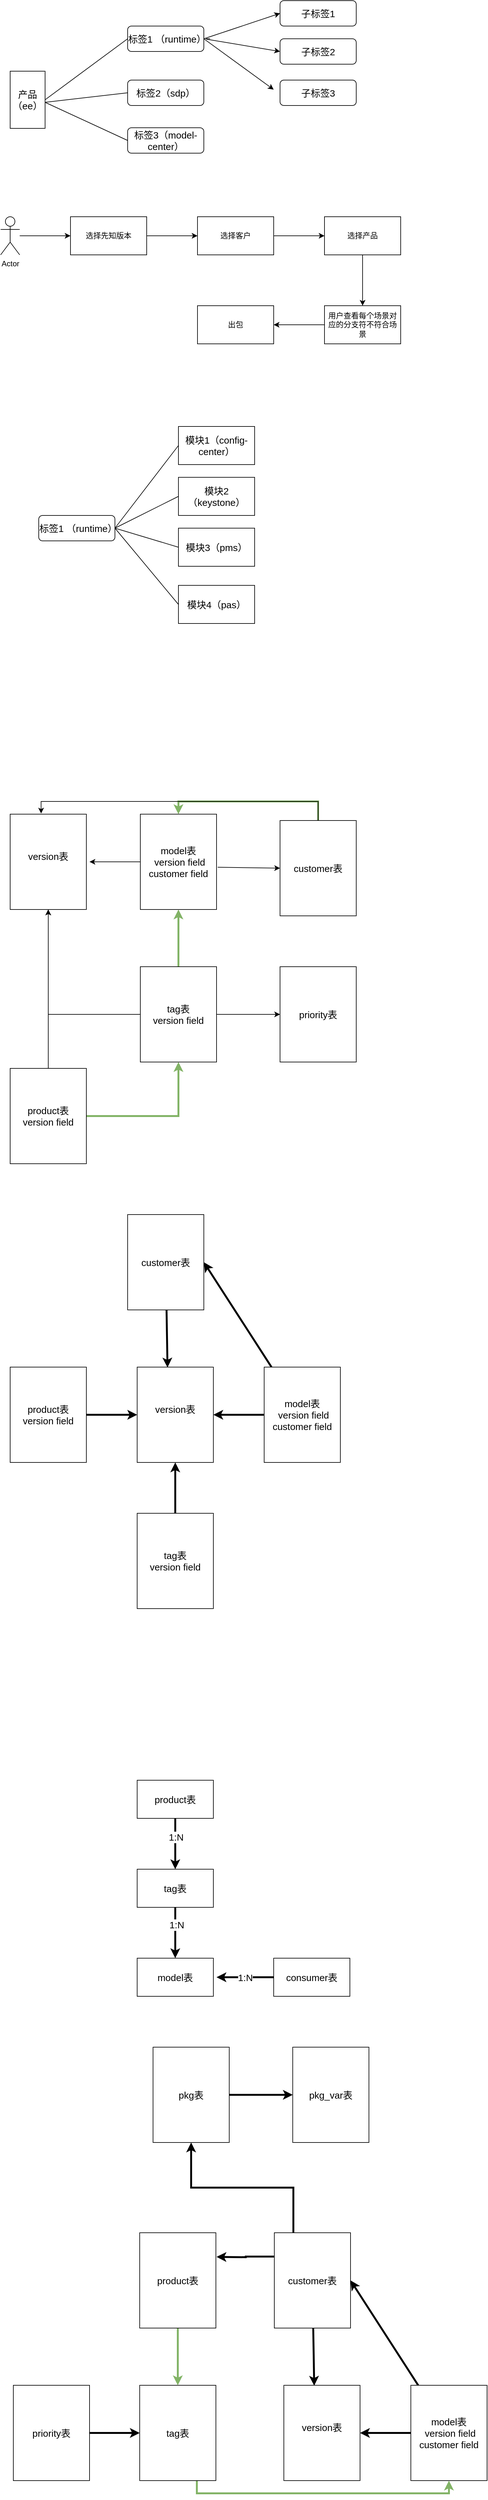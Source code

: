 <mxfile version="12.1.9" type="github" pages="1">
  <diagram id="HYDxC4IRF1-QbCd2Omzz" name="Page-1">
    <mxGraphModel dx="1639" dy="902" grid="1" gridSize="10" guides="1" tooltips="1" connect="1" arrows="1" fold="1" page="1" pageScale="1" pageWidth="827" pageHeight="1169" math="0" shadow="0">
      <root>
        <mxCell id="0"/>
        <mxCell id="1" parent="0"/>
        <mxCell id="9Z2hVscFaG5uiC6A5sd_-3" value="" style="edgeStyle=orthogonalEdgeStyle;rounded=0;orthogonalLoop=1;jettySize=auto;html=1;" parent="1" source="9Z2hVscFaG5uiC6A5sd_-1" edge="1">
          <mxGeometry relative="1" as="geometry">
            <mxPoint x="160" y="380" as="targetPoint"/>
          </mxGeometry>
        </mxCell>
        <mxCell id="9Z2hVscFaG5uiC6A5sd_-1" value="Actor" style="shape=umlActor;verticalLabelPosition=bottom;labelBackgroundColor=#ffffff;verticalAlign=top;html=1;outlineConnect=0;" parent="1" vertex="1">
          <mxGeometry x="50" y="350" width="30" height="60" as="geometry"/>
        </mxCell>
        <mxCell id="9Z2hVscFaG5uiC6A5sd_-6" value="" style="edgeStyle=orthogonalEdgeStyle;rounded=0;orthogonalLoop=1;jettySize=auto;html=1;" parent="1" source="9Z2hVscFaG5uiC6A5sd_-4" target="9Z2hVscFaG5uiC6A5sd_-5" edge="1">
          <mxGeometry relative="1" as="geometry"/>
        </mxCell>
        <mxCell id="9Z2hVscFaG5uiC6A5sd_-4" value="选择先知版本" style="rounded=0;whiteSpace=wrap;html=1;" parent="1" vertex="1">
          <mxGeometry x="160" y="350" width="120" height="60" as="geometry"/>
        </mxCell>
        <mxCell id="9Z2hVscFaG5uiC6A5sd_-8" value="" style="edgeStyle=orthogonalEdgeStyle;rounded=0;orthogonalLoop=1;jettySize=auto;html=1;" parent="1" source="9Z2hVscFaG5uiC6A5sd_-5" target="9Z2hVscFaG5uiC6A5sd_-7" edge="1">
          <mxGeometry relative="1" as="geometry"/>
        </mxCell>
        <mxCell id="9Z2hVscFaG5uiC6A5sd_-5" value="选择客户" style="rounded=0;whiteSpace=wrap;html=1;" parent="1" vertex="1">
          <mxGeometry x="360" y="350" width="120" height="60" as="geometry"/>
        </mxCell>
        <mxCell id="9Z2hVscFaG5uiC6A5sd_-10" value="" style="edgeStyle=orthogonalEdgeStyle;rounded=0;orthogonalLoop=1;jettySize=auto;html=1;" parent="1" source="9Z2hVscFaG5uiC6A5sd_-7" target="9Z2hVscFaG5uiC6A5sd_-9" edge="1">
          <mxGeometry relative="1" as="geometry"/>
        </mxCell>
        <mxCell id="9Z2hVscFaG5uiC6A5sd_-7" value="选择产品" style="rounded=0;whiteSpace=wrap;html=1;" parent="1" vertex="1">
          <mxGeometry x="560" y="350" width="120" height="60" as="geometry"/>
        </mxCell>
        <mxCell id="9Z2hVscFaG5uiC6A5sd_-12" value="" style="edgeStyle=orthogonalEdgeStyle;rounded=0;orthogonalLoop=1;jettySize=auto;html=1;" parent="1" source="9Z2hVscFaG5uiC6A5sd_-9" target="9Z2hVscFaG5uiC6A5sd_-11" edge="1">
          <mxGeometry relative="1" as="geometry"/>
        </mxCell>
        <mxCell id="9Z2hVscFaG5uiC6A5sd_-9" value="用户查看每个场景对应的分支符不符合场景" style="rounded=0;whiteSpace=wrap;html=1;" parent="1" vertex="1">
          <mxGeometry x="560" y="490" width="120" height="60" as="geometry"/>
        </mxCell>
        <mxCell id="9Z2hVscFaG5uiC6A5sd_-11" value="出包" style="rounded=0;whiteSpace=wrap;html=1;" parent="1" vertex="1">
          <mxGeometry x="360" y="490" width="120" height="60" as="geometry"/>
        </mxCell>
        <mxCell id="9Z2hVscFaG5uiC6A5sd_-13" value="产品（ee）" style="rounded=0;whiteSpace=wrap;html=1;fontSize=15;" parent="1" vertex="1">
          <mxGeometry x="65" y="121" width="55" height="90" as="geometry"/>
        </mxCell>
        <mxCell id="9Z2hVscFaG5uiC6A5sd_-14" value="标签1 （runtime）" style="rounded=1;whiteSpace=wrap;html=1;fontSize=15;align=center;" parent="1" vertex="1">
          <mxGeometry x="250" y="50" width="120" height="40" as="geometry"/>
        </mxCell>
        <mxCell id="9Z2hVscFaG5uiC6A5sd_-15" value="标签2（sdp）" style="rounded=1;whiteSpace=wrap;html=1;fontSize=15;" parent="1" vertex="1">
          <mxGeometry x="250" y="135" width="120" height="40" as="geometry"/>
        </mxCell>
        <mxCell id="9Z2hVscFaG5uiC6A5sd_-16" value="标签3（model-center）" style="rounded=1;whiteSpace=wrap;html=1;fontSize=15;" parent="1" vertex="1">
          <mxGeometry x="250" y="210" width="120" height="40" as="geometry"/>
        </mxCell>
        <mxCell id="9Z2hVscFaG5uiC6A5sd_-17" value="" style="endArrow=none;html=1;fontSize=15;exitX=1;exitY=0.5;exitDx=0;exitDy=0;entryX=0;entryY=0.5;entryDx=0;entryDy=0;" parent="1" source="9Z2hVscFaG5uiC6A5sd_-13" target="9Z2hVscFaG5uiC6A5sd_-14" edge="1">
          <mxGeometry width="50" height="50" relative="1" as="geometry">
            <mxPoint x="50" y="620" as="sourcePoint"/>
            <mxPoint x="100" y="570" as="targetPoint"/>
          </mxGeometry>
        </mxCell>
        <mxCell id="9Z2hVscFaG5uiC6A5sd_-18" value="" style="endArrow=none;html=1;fontSize=15;entryX=0;entryY=0.5;entryDx=0;entryDy=0;" parent="1" target="9Z2hVscFaG5uiC6A5sd_-15" edge="1">
          <mxGeometry width="50" height="50" relative="1" as="geometry">
            <mxPoint x="120" y="170" as="sourcePoint"/>
            <mxPoint x="260" y="80" as="targetPoint"/>
          </mxGeometry>
        </mxCell>
        <mxCell id="9Z2hVscFaG5uiC6A5sd_-19" value="" style="endArrow=none;html=1;fontSize=15;entryX=0;entryY=0.5;entryDx=0;entryDy=0;" parent="1" target="9Z2hVscFaG5uiC6A5sd_-16" edge="1">
          <mxGeometry width="50" height="50" relative="1" as="geometry">
            <mxPoint x="120" y="170" as="sourcePoint"/>
            <mxPoint x="270" y="90" as="targetPoint"/>
          </mxGeometry>
        </mxCell>
        <mxCell id="9Z2hVscFaG5uiC6A5sd_-21" value="标签1 （runtime）" style="rounded=1;whiteSpace=wrap;html=1;fontSize=15;align=center;" parent="1" vertex="1">
          <mxGeometry x="110" y="820" width="120" height="40" as="geometry"/>
        </mxCell>
        <mxCell id="9Z2hVscFaG5uiC6A5sd_-29" value="模块2 （keystone）" style="rounded=0;whiteSpace=wrap;html=1;fontSize=15;align=center;" parent="1" vertex="1">
          <mxGeometry x="330" y="760" width="120" height="60" as="geometry"/>
        </mxCell>
        <mxCell id="9Z2hVscFaG5uiC6A5sd_-30" value="模块3（pms）" style="rounded=0;whiteSpace=wrap;html=1;fontSize=15;align=center;" parent="1" vertex="1">
          <mxGeometry x="330" y="840" width="120" height="60" as="geometry"/>
        </mxCell>
        <mxCell id="9Z2hVscFaG5uiC6A5sd_-31" value="模块4（pas）" style="rounded=0;whiteSpace=wrap;html=1;fontSize=15;align=center;" parent="1" vertex="1">
          <mxGeometry x="330" y="930" width="120" height="60" as="geometry"/>
        </mxCell>
        <mxCell id="9Z2hVscFaG5uiC6A5sd_-32" value="模块1（config-center）" style="rounded=0;whiteSpace=wrap;html=1;fontSize=15;align=center;" parent="1" vertex="1">
          <mxGeometry x="330" y="680" width="120" height="60" as="geometry"/>
        </mxCell>
        <mxCell id="9Z2hVscFaG5uiC6A5sd_-33" value="" style="endArrow=none;html=1;fontSize=15;exitX=1;exitY=0.5;exitDx=0;exitDy=0;entryX=0;entryY=0.5;entryDx=0;entryDy=0;" parent="1" source="9Z2hVscFaG5uiC6A5sd_-21" target="9Z2hVscFaG5uiC6A5sd_-31" edge="1">
          <mxGeometry width="50" height="50" relative="1" as="geometry">
            <mxPoint x="230" y="920" as="sourcePoint"/>
            <mxPoint x="280" y="870" as="targetPoint"/>
          </mxGeometry>
        </mxCell>
        <mxCell id="9Z2hVscFaG5uiC6A5sd_-34" value="" style="endArrow=none;html=1;fontSize=15;entryX=0;entryY=0.5;entryDx=0;entryDy=0;" parent="1" target="9Z2hVscFaG5uiC6A5sd_-30" edge="1">
          <mxGeometry width="50" height="50" relative="1" as="geometry">
            <mxPoint x="230" y="840" as="sourcePoint"/>
            <mxPoint x="340" y="970" as="targetPoint"/>
          </mxGeometry>
        </mxCell>
        <mxCell id="9Z2hVscFaG5uiC6A5sd_-35" value="" style="endArrow=none;html=1;fontSize=15;entryX=0;entryY=0.5;entryDx=0;entryDy=0;" parent="1" target="9Z2hVscFaG5uiC6A5sd_-29" edge="1">
          <mxGeometry width="50" height="50" relative="1" as="geometry">
            <mxPoint x="230" y="840" as="sourcePoint"/>
            <mxPoint x="340" y="880" as="targetPoint"/>
          </mxGeometry>
        </mxCell>
        <mxCell id="9Z2hVscFaG5uiC6A5sd_-36" value="" style="endArrow=none;html=1;fontSize=15;entryX=0;entryY=0.5;entryDx=0;entryDy=0;" parent="1" target="9Z2hVscFaG5uiC6A5sd_-32" edge="1">
          <mxGeometry width="50" height="50" relative="1" as="geometry">
            <mxPoint x="230" y="840" as="sourcePoint"/>
            <mxPoint x="340" y="800" as="targetPoint"/>
          </mxGeometry>
        </mxCell>
        <mxCell id="9Z2hVscFaG5uiC6A5sd_-47" style="edgeStyle=orthogonalEdgeStyle;rounded=0;orthogonalLoop=1;jettySize=auto;html=1;fontSize=15;" parent="1" source="9Z2hVscFaG5uiC6A5sd_-37" edge="1">
          <mxGeometry relative="1" as="geometry">
            <mxPoint x="190" y="1365" as="targetPoint"/>
          </mxGeometry>
        </mxCell>
        <mxCell id="9Z2hVscFaG5uiC6A5sd_-37" value="model表&lt;br&gt;&amp;nbsp;version field&lt;br&gt;customer field&lt;br&gt;" style="rounded=0;whiteSpace=wrap;html=1;fontSize=15;align=center;" parent="1" vertex="1">
          <mxGeometry x="270" y="1290" width="120" height="150" as="geometry"/>
        </mxCell>
        <mxCell id="9Z2hVscFaG5uiC6A5sd_-39" value="version表&lt;br&gt;&lt;br&gt;" style="rounded=0;whiteSpace=wrap;html=1;fontSize=15;align=center;" parent="1" vertex="1">
          <mxGeometry x="65" y="1290" width="120" height="150" as="geometry"/>
        </mxCell>
        <mxCell id="9Z2hVscFaG5uiC6A5sd_-56" style="edgeStyle=orthogonalEdgeStyle;rounded=0;orthogonalLoop=1;jettySize=auto;html=1;exitX=0.5;exitY=0;exitDx=0;exitDy=0;entryX=0.5;entryY=0;entryDx=0;entryDy=0;fontSize=15;fillColor=#d5e8d4;strokeColor=#82b366;strokeWidth=3;" parent="1" source="9Z2hVscFaG5uiC6A5sd_-41" target="9Z2hVscFaG5uiC6A5sd_-37" edge="1">
          <mxGeometry relative="1" as="geometry"/>
        </mxCell>
        <mxCell id="9Z2hVscFaG5uiC6A5sd_-60" style="edgeStyle=orthogonalEdgeStyle;rounded=0;orthogonalLoop=1;jettySize=auto;html=1;exitX=0.5;exitY=0;exitDx=0;exitDy=0;entryX=0.406;entryY=-0.007;entryDx=0;entryDy=0;entryPerimeter=0;fontSize=15;" parent="1" source="9Z2hVscFaG5uiC6A5sd_-41" target="9Z2hVscFaG5uiC6A5sd_-39" edge="1">
          <mxGeometry relative="1" as="geometry"/>
        </mxCell>
        <mxCell id="9Z2hVscFaG5uiC6A5sd_-41" value="customer表&lt;br&gt;" style="rounded=0;whiteSpace=wrap;html=1;fontSize=15;align=center;" parent="1" vertex="1">
          <mxGeometry x="490" y="1300" width="120" height="150" as="geometry"/>
        </mxCell>
        <mxCell id="9Z2hVscFaG5uiC6A5sd_-42" value="" style="endArrow=classic;html=1;fontSize=15;entryX=0;entryY=0.5;entryDx=0;entryDy=0;exitX=1.016;exitY=0.557;exitDx=0;exitDy=0;exitPerimeter=0;" parent="1" source="9Z2hVscFaG5uiC6A5sd_-37" target="9Z2hVscFaG5uiC6A5sd_-41" edge="1">
          <mxGeometry width="50" height="50" relative="1" as="geometry">
            <mxPoint x="390" y="1410" as="sourcePoint"/>
            <mxPoint x="440" y="1360" as="targetPoint"/>
          </mxGeometry>
        </mxCell>
        <mxCell id="9Z2hVscFaG5uiC6A5sd_-48" style="edgeStyle=orthogonalEdgeStyle;rounded=0;orthogonalLoop=1;jettySize=auto;html=1;exitX=0;exitY=0.5;exitDx=0;exitDy=0;entryX=0.5;entryY=1;entryDx=0;entryDy=0;fontSize=15;" parent="1" source="9Z2hVscFaG5uiC6A5sd_-46" target="9Z2hVscFaG5uiC6A5sd_-39" edge="1">
          <mxGeometry relative="1" as="geometry"/>
        </mxCell>
        <mxCell id="9Z2hVscFaG5uiC6A5sd_-55" value="" style="edgeStyle=orthogonalEdgeStyle;rounded=0;orthogonalLoop=1;jettySize=auto;html=1;fontSize=15;entryX=0.5;entryY=1;entryDx=0;entryDy=0;fillColor=#d5e8d4;strokeColor=#82b366;strokeWidth=3;" parent="1" source="9Z2hVscFaG5uiC6A5sd_-46" target="9Z2hVscFaG5uiC6A5sd_-37" edge="1">
          <mxGeometry relative="1" as="geometry">
            <mxPoint x="330" y="1450" as="targetPoint"/>
          </mxGeometry>
        </mxCell>
        <mxCell id="UBwXFy5JP3hV3EEu5Nr8-9" style="edgeStyle=orthogonalEdgeStyle;rounded=0;orthogonalLoop=1;jettySize=auto;html=1;exitX=1;exitY=0.5;exitDx=0;exitDy=0;entryX=0;entryY=0.5;entryDx=0;entryDy=0;" edge="1" parent="1" source="9Z2hVscFaG5uiC6A5sd_-46" target="UBwXFy5JP3hV3EEu5Nr8-8">
          <mxGeometry relative="1" as="geometry"/>
        </mxCell>
        <mxCell id="9Z2hVscFaG5uiC6A5sd_-46" value="tag表&lt;br&gt;version field" style="rounded=0;whiteSpace=wrap;html=1;fontSize=15;align=center;" parent="1" vertex="1">
          <mxGeometry x="270" y="1530" width="120" height="150" as="geometry"/>
        </mxCell>
        <mxCell id="9Z2hVscFaG5uiC6A5sd_-52" style="edgeStyle=orthogonalEdgeStyle;rounded=0;orthogonalLoop=1;jettySize=auto;html=1;entryX=0.5;entryY=1;entryDx=0;entryDy=0;fontSize=15;" parent="1" source="9Z2hVscFaG5uiC6A5sd_-49" target="9Z2hVscFaG5uiC6A5sd_-39" edge="1">
          <mxGeometry relative="1" as="geometry"/>
        </mxCell>
        <mxCell id="9Z2hVscFaG5uiC6A5sd_-53" style="edgeStyle=orthogonalEdgeStyle;rounded=0;orthogonalLoop=1;jettySize=auto;html=1;exitX=1;exitY=0.5;exitDx=0;exitDy=0;fontSize=15;fillColor=#d5e8d4;strokeColor=#82b366;strokeWidth=3;" parent="1" source="9Z2hVscFaG5uiC6A5sd_-49" target="9Z2hVscFaG5uiC6A5sd_-46" edge="1">
          <mxGeometry relative="1" as="geometry"/>
        </mxCell>
        <mxCell id="9Z2hVscFaG5uiC6A5sd_-49" value="product表&lt;br&gt;version field" style="rounded=0;whiteSpace=wrap;html=1;fontSize=15;align=center;" parent="1" vertex="1">
          <mxGeometry x="65" y="1690" width="120" height="150" as="geometry"/>
        </mxCell>
        <mxCell id="9Z2hVscFaG5uiC6A5sd_-77" style="edgeStyle=none;rounded=0;orthogonalLoop=1;jettySize=auto;html=1;entryX=1;entryY=0.5;entryDx=0;entryDy=0;strokeWidth=3;fontSize=15;" parent="1" source="9Z2hVscFaG5uiC6A5sd_-64" target="9Z2hVscFaG5uiC6A5sd_-68" edge="1">
          <mxGeometry relative="1" as="geometry"/>
        </mxCell>
        <mxCell id="9Z2hVscFaG5uiC6A5sd_-79" value="" style="edgeStyle=none;rounded=0;orthogonalLoop=1;jettySize=auto;html=1;strokeWidth=3;fontSize=15;" parent="1" source="9Z2hVscFaG5uiC6A5sd_-64" edge="1">
          <mxGeometry relative="1" as="geometry">
            <mxPoint x="385" y="2235" as="targetPoint"/>
          </mxGeometry>
        </mxCell>
        <mxCell id="9Z2hVscFaG5uiC6A5sd_-64" value="model表&lt;br&gt;&amp;nbsp;version field&lt;br&gt;customer field&lt;br&gt;" style="rounded=0;whiteSpace=wrap;html=1;fontSize=15;align=center;" parent="1" vertex="1">
          <mxGeometry x="465" y="2160" width="120" height="150" as="geometry"/>
        </mxCell>
        <mxCell id="9Z2hVscFaG5uiC6A5sd_-76" style="edgeStyle=none;rounded=0;orthogonalLoop=1;jettySize=auto;html=1;entryX=0.44;entryY=0.004;entryDx=0;entryDy=0;entryPerimeter=0;strokeWidth=3;fontSize=15;" parent="1" source="9Z2hVscFaG5uiC6A5sd_-68" edge="1">
          <mxGeometry relative="1" as="geometry">
            <mxPoint x="312.8" y="2160.6" as="targetPoint"/>
          </mxGeometry>
        </mxCell>
        <mxCell id="9Z2hVscFaG5uiC6A5sd_-68" value="customer表&lt;br&gt;" style="rounded=0;whiteSpace=wrap;html=1;fontSize=15;align=center;" parent="1" vertex="1">
          <mxGeometry x="250" y="1920" width="120" height="150" as="geometry"/>
        </mxCell>
        <mxCell id="9Z2hVscFaG5uiC6A5sd_-82" value="" style="edgeStyle=none;rounded=0;orthogonalLoop=1;jettySize=auto;html=1;strokeWidth=3;fontSize=15;entryX=0.5;entryY=1;entryDx=0;entryDy=0;" parent="1" source="9Z2hVscFaG5uiC6A5sd_-72" edge="1">
          <mxGeometry relative="1" as="geometry">
            <mxPoint x="325" y="2310" as="targetPoint"/>
          </mxGeometry>
        </mxCell>
        <mxCell id="9Z2hVscFaG5uiC6A5sd_-72" value="tag表&lt;br&gt;version field" style="rounded=0;whiteSpace=wrap;html=1;fontSize=15;align=center;" parent="1" vertex="1">
          <mxGeometry x="265" y="2390" width="120" height="150" as="geometry"/>
        </mxCell>
        <mxCell id="9Z2hVscFaG5uiC6A5sd_-80" value="" style="edgeStyle=none;rounded=0;orthogonalLoop=1;jettySize=auto;html=1;strokeWidth=3;fontSize=15;" parent="1" source="9Z2hVscFaG5uiC6A5sd_-75" edge="1">
          <mxGeometry relative="1" as="geometry">
            <mxPoint x="265" y="2235" as="targetPoint"/>
          </mxGeometry>
        </mxCell>
        <mxCell id="9Z2hVscFaG5uiC6A5sd_-75" value="product表&lt;br&gt;version field" style="rounded=0;whiteSpace=wrap;html=1;fontSize=15;align=center;" parent="1" vertex="1">
          <mxGeometry x="65" y="2160" width="120" height="150" as="geometry"/>
        </mxCell>
        <mxCell id="9Z2hVscFaG5uiC6A5sd_-83" value="version表&lt;br&gt;&lt;br&gt;" style="rounded=0;whiteSpace=wrap;html=1;fontSize=15;align=center;" parent="1" vertex="1">
          <mxGeometry x="265" y="2160" width="120" height="150" as="geometry"/>
        </mxCell>
        <mxCell id="9Z2hVscFaG5uiC6A5sd_-86" value="" style="edgeStyle=none;rounded=0;orthogonalLoop=1;jettySize=auto;html=1;strokeWidth=3;fontSize=15;" parent="1" source="9Z2hVscFaG5uiC6A5sd_-84" target="9Z2hVscFaG5uiC6A5sd_-85" edge="1">
          <mxGeometry relative="1" as="geometry"/>
        </mxCell>
        <mxCell id="9Z2hVscFaG5uiC6A5sd_-91" value="1:N" style="text;html=1;resizable=0;points=[];align=center;verticalAlign=middle;labelBackgroundColor=#ffffff;fontSize=15;" parent="9Z2hVscFaG5uiC6A5sd_-86" vertex="1" connectable="0">
          <mxGeometry x="-0.286" y="1" relative="1" as="geometry">
            <mxPoint as="offset"/>
          </mxGeometry>
        </mxCell>
        <mxCell id="9Z2hVscFaG5uiC6A5sd_-84" value="product表" style="rounded=0;whiteSpace=wrap;html=1;fontSize=15;align=center;" parent="1" vertex="1">
          <mxGeometry x="265" y="2810" width="120" height="60" as="geometry"/>
        </mxCell>
        <mxCell id="9Z2hVscFaG5uiC6A5sd_-88" value="" style="edgeStyle=none;rounded=0;orthogonalLoop=1;jettySize=auto;html=1;strokeWidth=3;fontSize=15;" parent="1" source="9Z2hVscFaG5uiC6A5sd_-85" target="9Z2hVscFaG5uiC6A5sd_-87" edge="1">
          <mxGeometry relative="1" as="geometry"/>
        </mxCell>
        <mxCell id="9Z2hVscFaG5uiC6A5sd_-92" value="1:N" style="text;html=1;resizable=0;points=[];align=center;verticalAlign=middle;labelBackgroundColor=#ffffff;fontSize=15;" parent="9Z2hVscFaG5uiC6A5sd_-88" vertex="1" connectable="0">
          <mxGeometry x="-0.336" y="2" relative="1" as="geometry">
            <mxPoint as="offset"/>
          </mxGeometry>
        </mxCell>
        <mxCell id="9Z2hVscFaG5uiC6A5sd_-85" value="tag表" style="rounded=0;whiteSpace=wrap;html=1;fontSize=15;align=center;" parent="1" vertex="1">
          <mxGeometry x="265" y="2950" width="120" height="60" as="geometry"/>
        </mxCell>
        <mxCell id="9Z2hVscFaG5uiC6A5sd_-87" value="model表" style="rounded=0;whiteSpace=wrap;html=1;fontSize=15;align=center;" parent="1" vertex="1">
          <mxGeometry x="265" y="3090" width="120" height="60" as="geometry"/>
        </mxCell>
        <mxCell id="9Z2hVscFaG5uiC6A5sd_-90" value="1:N" style="edgeStyle=none;rounded=0;orthogonalLoop=1;jettySize=auto;html=1;strokeWidth=3;fontSize=15;" parent="1" source="9Z2hVscFaG5uiC6A5sd_-89" edge="1">
          <mxGeometry relative="1" as="geometry">
            <mxPoint x="390" y="3120" as="targetPoint"/>
          </mxGeometry>
        </mxCell>
        <mxCell id="9Z2hVscFaG5uiC6A5sd_-89" value="consumer表" style="rounded=0;whiteSpace=wrap;html=1;fontSize=15;align=center;" parent="1" vertex="1">
          <mxGeometry x="480" y="3090" width="120" height="60" as="geometry"/>
        </mxCell>
        <mxCell id="UBwXFy5JP3hV3EEu5Nr8-1" value="子标签1" style="rounded=1;whiteSpace=wrap;html=1;fontSize=15;align=center;" vertex="1" parent="1">
          <mxGeometry x="490" y="10" width="120" height="40" as="geometry"/>
        </mxCell>
        <mxCell id="UBwXFy5JP3hV3EEu5Nr8-3" value="" style="endArrow=classic;html=1;entryX=0;entryY=0.5;entryDx=0;entryDy=0;" edge="1" parent="1" target="UBwXFy5JP3hV3EEu5Nr8-1">
          <mxGeometry width="50" height="50" relative="1" as="geometry">
            <mxPoint x="370" y="70" as="sourcePoint"/>
            <mxPoint x="420" y="20" as="targetPoint"/>
          </mxGeometry>
        </mxCell>
        <mxCell id="UBwXFy5JP3hV3EEu5Nr8-4" value="子标签2" style="rounded=1;whiteSpace=wrap;html=1;fontSize=15;align=center;" vertex="1" parent="1">
          <mxGeometry x="490" y="70" width="120" height="40" as="geometry"/>
        </mxCell>
        <mxCell id="UBwXFy5JP3hV3EEu5Nr8-5" value="子标签3" style="rounded=1;whiteSpace=wrap;html=1;fontSize=15;align=center;" vertex="1" parent="1">
          <mxGeometry x="490" y="135" width="120" height="40" as="geometry"/>
        </mxCell>
        <mxCell id="UBwXFy5JP3hV3EEu5Nr8-6" value="" style="endArrow=classic;html=1;entryX=0;entryY=0.5;entryDx=0;entryDy=0;" edge="1" parent="1" target="UBwXFy5JP3hV3EEu5Nr8-4">
          <mxGeometry width="50" height="50" relative="1" as="geometry">
            <mxPoint x="380" y="70" as="sourcePoint"/>
            <mxPoint x="420" y="90" as="targetPoint"/>
            <Array as="points">
              <mxPoint x="370" y="70"/>
            </Array>
          </mxGeometry>
        </mxCell>
        <mxCell id="UBwXFy5JP3hV3EEu5Nr8-7" value="" style="endArrow=classic;html=1;" edge="1" parent="1">
          <mxGeometry width="50" height="50" relative="1" as="geometry">
            <mxPoint x="370" y="70" as="sourcePoint"/>
            <mxPoint x="480" y="150" as="targetPoint"/>
          </mxGeometry>
        </mxCell>
        <mxCell id="UBwXFy5JP3hV3EEu5Nr8-8" value="priority表" style="rounded=0;whiteSpace=wrap;html=1;fontSize=15;align=center;" vertex="1" parent="1">
          <mxGeometry x="490" y="1530" width="120" height="150" as="geometry"/>
        </mxCell>
        <mxCell id="UBwXFy5JP3hV3EEu5Nr8-10" style="edgeStyle=none;rounded=0;orthogonalLoop=1;jettySize=auto;html=1;entryX=1;entryY=0.5;entryDx=0;entryDy=0;strokeWidth=3;fontSize=15;" edge="1" source="UBwXFy5JP3hV3EEu5Nr8-12" target="UBwXFy5JP3hV3EEu5Nr8-14" parent="1">
          <mxGeometry relative="1" as="geometry"/>
        </mxCell>
        <mxCell id="UBwXFy5JP3hV3EEu5Nr8-11" value="" style="edgeStyle=none;rounded=0;orthogonalLoop=1;jettySize=auto;html=1;strokeWidth=3;fontSize=15;" edge="1" source="UBwXFy5JP3hV3EEu5Nr8-12" parent="1">
          <mxGeometry relative="1" as="geometry">
            <mxPoint x="616" y="3837" as="targetPoint"/>
          </mxGeometry>
        </mxCell>
        <mxCell id="UBwXFy5JP3hV3EEu5Nr8-12" value="model表&lt;br&gt;&amp;nbsp;version field&lt;br&gt;customer field&lt;br&gt;" style="rounded=0;whiteSpace=wrap;html=1;fontSize=15;align=center;" vertex="1" parent="1">
          <mxGeometry x="696" y="3762" width="120" height="150" as="geometry"/>
        </mxCell>
        <mxCell id="UBwXFy5JP3hV3EEu5Nr8-13" style="edgeStyle=none;rounded=0;orthogonalLoop=1;jettySize=auto;html=1;entryX=0.44;entryY=0.004;entryDx=0;entryDy=0;entryPerimeter=0;strokeWidth=3;fontSize=15;" edge="1" source="UBwXFy5JP3hV3EEu5Nr8-14" parent="1">
          <mxGeometry relative="1" as="geometry">
            <mxPoint x="543.8" y="3762.6" as="targetPoint"/>
          </mxGeometry>
        </mxCell>
        <mxCell id="UBwXFy5JP3hV3EEu5Nr8-35" style="edgeStyle=orthogonalEdgeStyle;rounded=0;orthogonalLoop=1;jettySize=auto;html=1;exitX=0.25;exitY=0;exitDx=0;exitDy=0;strokeWidth=3;" edge="1" parent="1" source="UBwXFy5JP3hV3EEu5Nr8-14" target="UBwXFy5JP3hV3EEu5Nr8-27">
          <mxGeometry relative="1" as="geometry"/>
        </mxCell>
        <mxCell id="UBwXFy5JP3hV3EEu5Nr8-38" style="edgeStyle=orthogonalEdgeStyle;rounded=0;orthogonalLoop=1;jettySize=auto;html=1;exitX=0;exitY=0.25;exitDx=0;exitDy=0;strokeWidth=3;" edge="1" parent="1" source="UBwXFy5JP3hV3EEu5Nr8-14">
          <mxGeometry relative="1" as="geometry">
            <mxPoint x="390" y="3560" as="targetPoint"/>
          </mxGeometry>
        </mxCell>
        <mxCell id="UBwXFy5JP3hV3EEu5Nr8-14" value="customer表&lt;br&gt;" style="rounded=0;whiteSpace=wrap;html=1;fontSize=15;align=center;" vertex="1" parent="1">
          <mxGeometry x="481" y="3522" width="120" height="150" as="geometry"/>
        </mxCell>
        <mxCell id="UBwXFy5JP3hV3EEu5Nr8-24" style="edgeStyle=orthogonalEdgeStyle;rounded=0;orthogonalLoop=1;jettySize=auto;html=1;exitX=0.75;exitY=1;exitDx=0;exitDy=0;entryX=0.5;entryY=1;entryDx=0;entryDy=0;strokeWidth=3;fillColor=#d5e8d4;strokeColor=#82b366;" edge="1" parent="1" source="UBwXFy5JP3hV3EEu5Nr8-16" target="UBwXFy5JP3hV3EEu5Nr8-12">
          <mxGeometry relative="1" as="geometry"/>
        </mxCell>
        <mxCell id="UBwXFy5JP3hV3EEu5Nr8-16" value="tag表&lt;br&gt;" style="rounded=0;whiteSpace=wrap;html=1;fontSize=15;align=center;" vertex="1" parent="1">
          <mxGeometry x="269" y="3762" width="120" height="150" as="geometry"/>
        </mxCell>
        <mxCell id="UBwXFy5JP3hV3EEu5Nr8-25" style="edgeStyle=orthogonalEdgeStyle;rounded=0;orthogonalLoop=1;jettySize=auto;html=1;exitX=0.5;exitY=1;exitDx=0;exitDy=0;entryX=0.5;entryY=0;entryDx=0;entryDy=0;strokeWidth=3;fillColor=#d5e8d4;strokeColor=#82b366;" edge="1" parent="1" source="UBwXFy5JP3hV3EEu5Nr8-18" target="UBwXFy5JP3hV3EEu5Nr8-16">
          <mxGeometry relative="1" as="geometry"/>
        </mxCell>
        <mxCell id="UBwXFy5JP3hV3EEu5Nr8-18" value="product表&lt;br&gt;" style="rounded=0;whiteSpace=wrap;html=1;fontSize=15;align=center;" vertex="1" parent="1">
          <mxGeometry x="269" y="3522" width="120" height="150" as="geometry"/>
        </mxCell>
        <mxCell id="UBwXFy5JP3hV3EEu5Nr8-19" value="version表&lt;br&gt;&lt;br&gt;" style="rounded=0;whiteSpace=wrap;html=1;fontSize=15;align=center;" vertex="1" parent="1">
          <mxGeometry x="496" y="3762" width="120" height="150" as="geometry"/>
        </mxCell>
        <mxCell id="UBwXFy5JP3hV3EEu5Nr8-36" style="edgeStyle=orthogonalEdgeStyle;rounded=0;orthogonalLoop=1;jettySize=auto;html=1;exitX=1;exitY=0.5;exitDx=0;exitDy=0;entryX=0;entryY=0.5;entryDx=0;entryDy=0;strokeWidth=3;" edge="1" parent="1" source="UBwXFy5JP3hV3EEu5Nr8-22" target="UBwXFy5JP3hV3EEu5Nr8-16">
          <mxGeometry relative="1" as="geometry"/>
        </mxCell>
        <mxCell id="UBwXFy5JP3hV3EEu5Nr8-22" value="priority表&lt;br&gt;" style="rounded=0;whiteSpace=wrap;html=1;fontSize=15;align=center;" vertex="1" parent="1">
          <mxGeometry x="70" y="3762" width="120" height="150" as="geometry"/>
        </mxCell>
        <mxCell id="UBwXFy5JP3hV3EEu5Nr8-30" style="edgeStyle=orthogonalEdgeStyle;rounded=0;orthogonalLoop=1;jettySize=auto;html=1;entryX=0;entryY=0.5;entryDx=0;entryDy=0;strokeWidth=3;" edge="1" parent="1" source="UBwXFy5JP3hV3EEu5Nr8-27" target="UBwXFy5JP3hV3EEu5Nr8-29">
          <mxGeometry relative="1" as="geometry"/>
        </mxCell>
        <mxCell id="UBwXFy5JP3hV3EEu5Nr8-27" value="pkg表&lt;br&gt;" style="rounded=0;whiteSpace=wrap;html=1;fontSize=15;align=center;" vertex="1" parent="1">
          <mxGeometry x="290" y="3230" width="120" height="150" as="geometry"/>
        </mxCell>
        <mxCell id="UBwXFy5JP3hV3EEu5Nr8-29" value="pkg_var表" style="rounded=0;whiteSpace=wrap;html=1;fontSize=15;align=center;" vertex="1" parent="1">
          <mxGeometry x="510" y="3230" width="120" height="150" as="geometry"/>
        </mxCell>
      </root>
    </mxGraphModel>
  </diagram>
</mxfile>
